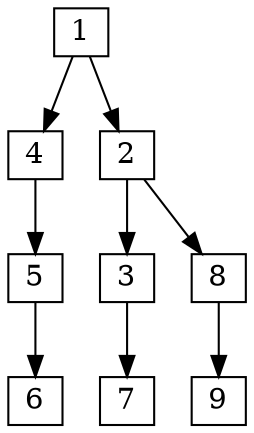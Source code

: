 digraph {
    graph [rankdir=TB
          ,bgcolor=white];
    node [shape=box
         ,width=0.1
         ,height=0.1];
    0 [label=5];
    1 [label=6];
    2 [label=4];
    3 [label=1];
    4 [label=3];
    5 [label=7];
    6 [label=2];
    7 [label=8];
    8 [label=9];
    0 -> 1 [label=""];
    2 -> 0 [label=""];
    3 -> 6 [label=""];
    3 -> 2 [label=""];
    4 -> 5 [label=""];
    6 -> 7 [label=""];
    6 -> 4 [label=""];
    7 -> 8 [label=""];
}